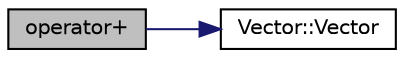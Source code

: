 digraph "operator+"
{
  edge [fontname="Helvetica",fontsize="10",labelfontname="Helvetica",labelfontsize="10"];
  node [fontname="Helvetica",fontsize="10",shape=record];
  rankdir="LR";
  Node1 [label="operator+",height=0.2,width=0.4,color="black", fillcolor="grey75", style="filled", fontcolor="black"];
  Node1 -> Node2 [color="midnightblue",fontsize="10",style="solid",fontname="Helvetica"];
  Node2 [label="Vector::Vector",height=0.2,width=0.4,color="black", fillcolor="white", style="filled",URL="$class_vector.html#a6f80c73b5f18dcf3f8e36065bdc8b9e5"];
}
